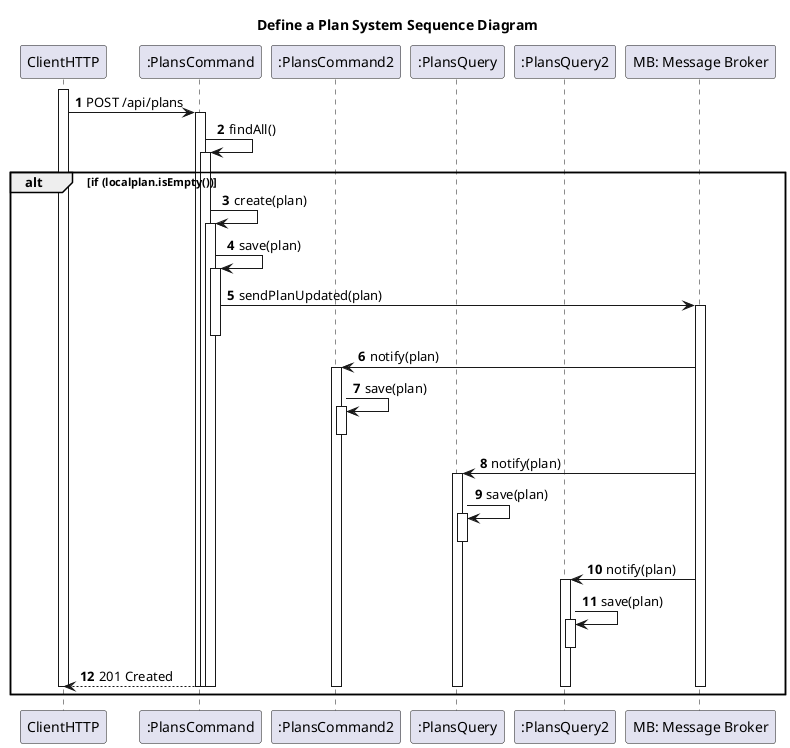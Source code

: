 @startuml
'https://plantuml.com/sequence-diagram

title Define a Plan System Sequence Diagram

autoactivate on
autonumber


participant "ClientHTTP" as User
participant ":PlansCommand" as System
participant ":PlansCommand2" as API2
participant ":PlansQuery" as Query
participant ":PlansQuery2" as Query2
participant "MB: Message Broker" as MB


activate User

User -> System: POST /api/plans
System -> System: findAll()
alt if (localplan.isEmpty())
    System -> System: create(plan)
    System -> System: save(plan)
    System -> MB: sendPlanUpdated(plan)
    deactivate System
    MB -> API2: notify(plan)
    API2 -> API2: save(plan)
    deactivate API2
    MB -> Query: notify(plan)
    Query -> Query: save(plan)
    deactivate Query
    MB -> Query2: notify(plan)
    Query2 -> Query2: save(plan)
    deactivate Query2
    System --> User: 201 Created
    deactivate System
    deactivate API2
    deactivate System
    deactivate User
    deactivate MB
    deactivate Query
    deactivate Query2
end
    deactivate System




@enduml
